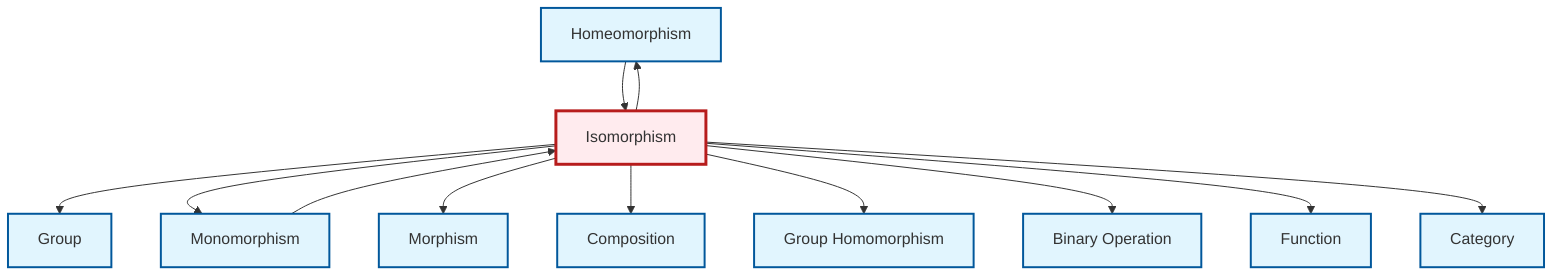 graph TD
    classDef definition fill:#e1f5fe,stroke:#01579b,stroke-width:2px
    classDef theorem fill:#f3e5f5,stroke:#4a148c,stroke-width:2px
    classDef axiom fill:#fff3e0,stroke:#e65100,stroke-width:2px
    classDef example fill:#e8f5e9,stroke:#1b5e20,stroke-width:2px
    classDef current fill:#ffebee,stroke:#b71c1c,stroke-width:3px
    def-homeomorphism["Homeomorphism"]:::definition
    def-category["Category"]:::definition
    def-composition["Composition"]:::definition
    def-isomorphism["Isomorphism"]:::definition
    def-function["Function"]:::definition
    def-group["Group"]:::definition
    def-monomorphism["Monomorphism"]:::definition
    def-morphism["Morphism"]:::definition
    def-homomorphism["Group Homomorphism"]:::definition
    def-binary-operation["Binary Operation"]:::definition
    def-isomorphism --> def-homeomorphism
    def-monomorphism --> def-isomorphism
    def-isomorphism --> def-group
    def-homeomorphism --> def-isomorphism
    def-isomorphism --> def-monomorphism
    def-isomorphism --> def-morphism
    def-isomorphism --> def-composition
    def-isomorphism --> def-homomorphism
    def-isomorphism --> def-binary-operation
    def-isomorphism --> def-function
    def-isomorphism --> def-category
    class def-isomorphism current